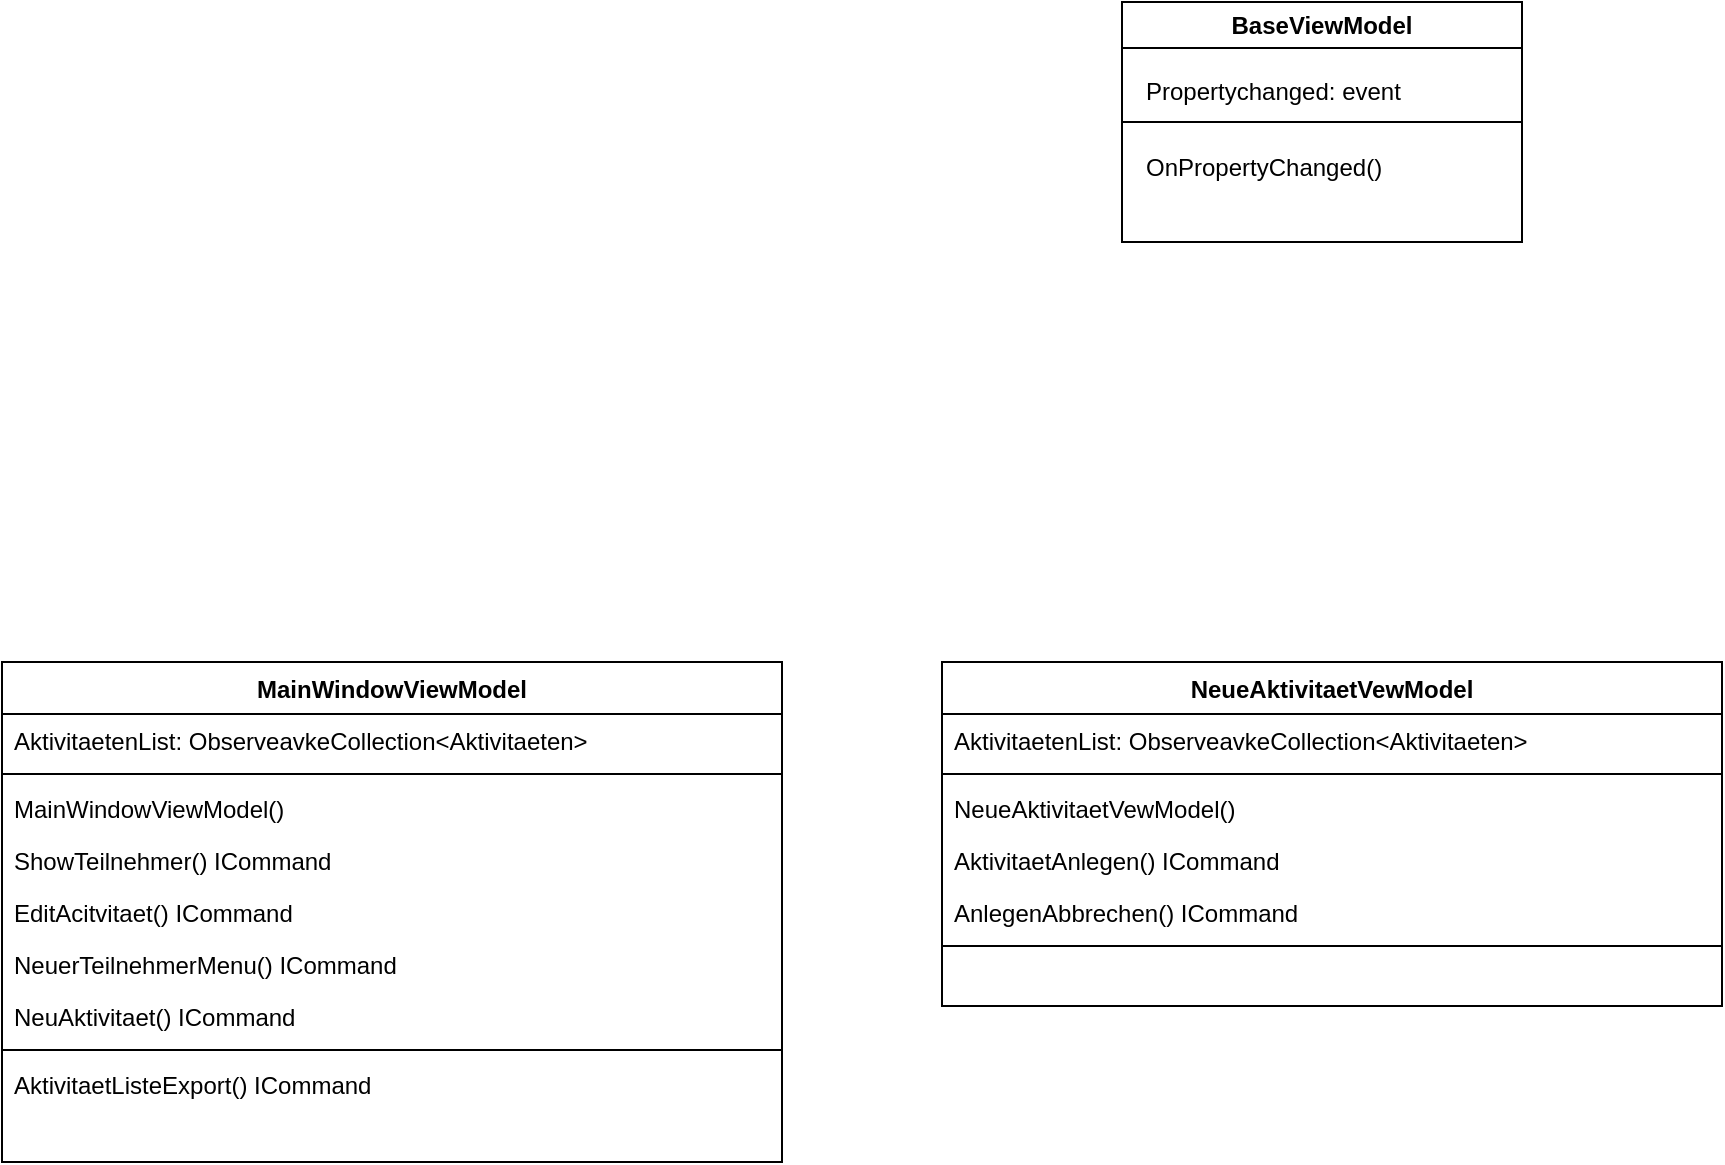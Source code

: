 <mxfile version="21.6.1" type="github">
  <diagram name="Page-1" id="RdVm4Sz-uKxTIq5BJe5c">
    <mxGraphModel dx="2074" dy="1153" grid="1" gridSize="10" guides="1" tooltips="1" connect="1" arrows="1" fold="1" page="1" pageScale="1" pageWidth="1654" pageHeight="1169" math="0" shadow="0">
      <root>
        <mxCell id="0" />
        <mxCell id="1" parent="0" />
        <mxCell id="Tb_Kh7ZDN0dCihc9eWvm-25" value="BaseViewModel" style="swimlane;whiteSpace=wrap;html=1;" vertex="1" parent="1">
          <mxGeometry x="630" y="40" width="200" height="120" as="geometry" />
        </mxCell>
        <mxCell id="Tb_Kh7ZDN0dCihc9eWvm-26" value="&lt;div align=&quot;left&quot;&gt;Propertychanged: event&lt;/div&gt;" style="text;html=1;align=left;verticalAlign=middle;resizable=0;points=[];autosize=1;strokeColor=none;fillColor=none;" vertex="1" parent="Tb_Kh7ZDN0dCihc9eWvm-25">
          <mxGeometry x="10" y="30" width="150" height="30" as="geometry" />
        </mxCell>
        <mxCell id="Tb_Kh7ZDN0dCihc9eWvm-27" value="" style="edgeStyle=none;orthogonalLoop=1;jettySize=auto;html=1;rounded=0;endArrow=none;endFill=0;" edge="1" parent="Tb_Kh7ZDN0dCihc9eWvm-25">
          <mxGeometry width="100" relative="1" as="geometry">
            <mxPoint y="60" as="sourcePoint" />
            <mxPoint x="200" y="60" as="targetPoint" />
            <Array as="points">
              <mxPoint x="100" y="60" />
            </Array>
          </mxGeometry>
        </mxCell>
        <mxCell id="Tb_Kh7ZDN0dCihc9eWvm-28" value="&lt;div align=&quot;left&quot;&gt;OnPropertyChanged()&lt;/div&gt;" style="text;html=1;align=left;verticalAlign=middle;resizable=0;points=[];autosize=1;strokeColor=none;fillColor=none;" vertex="1" parent="Tb_Kh7ZDN0dCihc9eWvm-25">
          <mxGeometry x="10" y="68" width="140" height="30" as="geometry" />
        </mxCell>
        <mxCell id="Tb_Kh7ZDN0dCihc9eWvm-29" value="NeueAktivitaetVewModel" style="swimlane;fontStyle=1;align=center;verticalAlign=top;childLayout=stackLayout;horizontal=1;startSize=26;horizontalStack=0;resizeParent=1;resizeParentMax=0;resizeLast=0;collapsible=1;marginBottom=0;whiteSpace=wrap;html=1;" vertex="1" parent="1">
          <mxGeometry x="540" y="370" width="390" height="172" as="geometry" />
        </mxCell>
        <mxCell id="Tb_Kh7ZDN0dCihc9eWvm-30" value="AktivitaetenList: ObserveavkeCollection&amp;lt;Aktivitaeten&amp;gt;" style="text;strokeColor=none;fillColor=none;align=left;verticalAlign=top;spacingLeft=4;spacingRight=4;overflow=hidden;rotatable=0;points=[[0,0.5],[1,0.5]];portConstraint=eastwest;whiteSpace=wrap;html=1;" vertex="1" parent="Tb_Kh7ZDN0dCihc9eWvm-29">
          <mxGeometry y="26" width="390" height="26" as="geometry" />
        </mxCell>
        <mxCell id="Tb_Kh7ZDN0dCihc9eWvm-31" value="" style="line;strokeWidth=1;fillColor=none;align=left;verticalAlign=middle;spacingTop=-1;spacingLeft=3;spacingRight=3;rotatable=0;labelPosition=right;points=[];portConstraint=eastwest;strokeColor=inherit;" vertex="1" parent="Tb_Kh7ZDN0dCihc9eWvm-29">
          <mxGeometry y="52" width="390" height="8" as="geometry" />
        </mxCell>
        <mxCell id="Tb_Kh7ZDN0dCihc9eWvm-32" value="NeueAktivitaetVewModel()" style="text;strokeColor=none;fillColor=none;align=left;verticalAlign=top;spacingLeft=4;spacingRight=4;overflow=hidden;rotatable=0;points=[[0,0.5],[1,0.5]];portConstraint=eastwest;whiteSpace=wrap;html=1;" vertex="1" parent="Tb_Kh7ZDN0dCihc9eWvm-29">
          <mxGeometry y="60" width="390" height="26" as="geometry" />
        </mxCell>
        <mxCell id="Tb_Kh7ZDN0dCihc9eWvm-38" value="AktivitaetAnlegen() ICommand" style="text;strokeColor=none;fillColor=none;align=left;verticalAlign=top;spacingLeft=4;spacingRight=4;overflow=hidden;rotatable=0;points=[[0,0.5],[1,0.5]];portConstraint=eastwest;whiteSpace=wrap;html=1;" vertex="1" parent="Tb_Kh7ZDN0dCihc9eWvm-29">
          <mxGeometry y="86" width="390" height="26" as="geometry" />
        </mxCell>
        <mxCell id="Tb_Kh7ZDN0dCihc9eWvm-37" value="AnlegenAbbrechen() ICommand" style="text;strokeColor=none;fillColor=none;align=left;verticalAlign=top;spacingLeft=4;spacingRight=4;overflow=hidden;rotatable=0;points=[[0,0.5],[1,0.5]];portConstraint=eastwest;whiteSpace=wrap;html=1;" vertex="1" parent="Tb_Kh7ZDN0dCihc9eWvm-29">
          <mxGeometry y="112" width="390" height="26" as="geometry" />
        </mxCell>
        <mxCell id="Tb_Kh7ZDN0dCihc9eWvm-41" value="" style="line;strokeWidth=1;fillColor=none;align=left;verticalAlign=middle;spacingTop=-1;spacingLeft=3;spacingRight=3;rotatable=0;labelPosition=right;points=[];portConstraint=eastwest;strokeColor=inherit;" vertex="1" parent="Tb_Kh7ZDN0dCihc9eWvm-29">
          <mxGeometry y="138" width="390" height="8" as="geometry" />
        </mxCell>
        <mxCell id="Tb_Kh7ZDN0dCihc9eWvm-39" style="text;strokeColor=none;fillColor=none;align=left;verticalAlign=top;spacingLeft=4;spacingRight=4;overflow=hidden;rotatable=0;points=[[0,0.5],[1,0.5]];portConstraint=eastwest;whiteSpace=wrap;html=1;" vertex="1" parent="Tb_Kh7ZDN0dCihc9eWvm-29">
          <mxGeometry y="146" width="390" height="26" as="geometry" />
        </mxCell>
        <mxCell id="Tb_Kh7ZDN0dCihc9eWvm-53" value="MainWindowViewModel" style="swimlane;fontStyle=1;align=center;verticalAlign=top;childLayout=stackLayout;horizontal=1;startSize=26;horizontalStack=0;resizeParent=1;resizeParentMax=0;resizeLast=0;collapsible=1;marginBottom=0;whiteSpace=wrap;html=1;" vertex="1" parent="1">
          <mxGeometry x="70" y="370" width="390" height="250" as="geometry" />
        </mxCell>
        <mxCell id="Tb_Kh7ZDN0dCihc9eWvm-54" value="AktivitaetenList: ObserveavkeCollection&amp;lt;Aktivitaeten&amp;gt;" style="text;strokeColor=none;fillColor=none;align=left;verticalAlign=top;spacingLeft=4;spacingRight=4;overflow=hidden;rotatable=0;points=[[0,0.5],[1,0.5]];portConstraint=eastwest;whiteSpace=wrap;html=1;" vertex="1" parent="Tb_Kh7ZDN0dCihc9eWvm-53">
          <mxGeometry y="26" width="390" height="26" as="geometry" />
        </mxCell>
        <mxCell id="Tb_Kh7ZDN0dCihc9eWvm-55" value="" style="line;strokeWidth=1;fillColor=none;align=left;verticalAlign=middle;spacingTop=-1;spacingLeft=3;spacingRight=3;rotatable=0;labelPosition=right;points=[];portConstraint=eastwest;strokeColor=inherit;" vertex="1" parent="Tb_Kh7ZDN0dCihc9eWvm-53">
          <mxGeometry y="52" width="390" height="8" as="geometry" />
        </mxCell>
        <mxCell id="Tb_Kh7ZDN0dCihc9eWvm-56" value="MainWindowViewModel()" style="text;strokeColor=none;fillColor=none;align=left;verticalAlign=top;spacingLeft=4;spacingRight=4;overflow=hidden;rotatable=0;points=[[0,0.5],[1,0.5]];portConstraint=eastwest;whiteSpace=wrap;html=1;" vertex="1" parent="Tb_Kh7ZDN0dCihc9eWvm-53">
          <mxGeometry y="60" width="390" height="26" as="geometry" />
        </mxCell>
        <mxCell id="Tb_Kh7ZDN0dCihc9eWvm-57" value="ShowTeilnehmer() ICommand" style="text;strokeColor=none;fillColor=none;align=left;verticalAlign=top;spacingLeft=4;spacingRight=4;overflow=hidden;rotatable=0;points=[[0,0.5],[1,0.5]];portConstraint=eastwest;whiteSpace=wrap;html=1;" vertex="1" parent="Tb_Kh7ZDN0dCihc9eWvm-53">
          <mxGeometry y="86" width="390" height="26" as="geometry" />
        </mxCell>
        <mxCell id="Tb_Kh7ZDN0dCihc9eWvm-58" value="EditAcitvitaet() ICommand" style="text;strokeColor=none;fillColor=none;align=left;verticalAlign=top;spacingLeft=4;spacingRight=4;overflow=hidden;rotatable=0;points=[[0,0.5],[1,0.5]];portConstraint=eastwest;whiteSpace=wrap;html=1;" vertex="1" parent="Tb_Kh7ZDN0dCihc9eWvm-53">
          <mxGeometry y="112" width="390" height="26" as="geometry" />
        </mxCell>
        <mxCell id="Tb_Kh7ZDN0dCihc9eWvm-59" value="NeuerTeilnehmerMenu() ICommand" style="text;strokeColor=none;fillColor=none;align=left;verticalAlign=top;spacingLeft=4;spacingRight=4;overflow=hidden;rotatable=0;points=[[0,0.5],[1,0.5]];portConstraint=eastwest;whiteSpace=wrap;html=1;" vertex="1" parent="Tb_Kh7ZDN0dCihc9eWvm-53">
          <mxGeometry y="138" width="390" height="26" as="geometry" />
        </mxCell>
        <mxCell id="Tb_Kh7ZDN0dCihc9eWvm-60" value="NeuAktivitaet() ICommand" style="text;strokeColor=none;fillColor=none;align=left;verticalAlign=top;spacingLeft=4;spacingRight=4;overflow=hidden;rotatable=0;points=[[0,0.5],[1,0.5]];portConstraint=eastwest;whiteSpace=wrap;html=1;" vertex="1" parent="Tb_Kh7ZDN0dCihc9eWvm-53">
          <mxGeometry y="164" width="390" height="26" as="geometry" />
        </mxCell>
        <mxCell id="Tb_Kh7ZDN0dCihc9eWvm-61" value="" style="line;strokeWidth=1;fillColor=none;align=left;verticalAlign=middle;spacingTop=-1;spacingLeft=3;spacingRight=3;rotatable=0;labelPosition=right;points=[];portConstraint=eastwest;strokeColor=inherit;" vertex="1" parent="Tb_Kh7ZDN0dCihc9eWvm-53">
          <mxGeometry y="190" width="390" height="8" as="geometry" />
        </mxCell>
        <mxCell id="Tb_Kh7ZDN0dCihc9eWvm-62" value="AktivitaetListeExport() ICommand" style="text;strokeColor=none;fillColor=none;align=left;verticalAlign=top;spacingLeft=4;spacingRight=4;overflow=hidden;rotatable=0;points=[[0,0.5],[1,0.5]];portConstraint=eastwest;whiteSpace=wrap;html=1;" vertex="1" parent="Tb_Kh7ZDN0dCihc9eWvm-53">
          <mxGeometry y="198" width="390" height="26" as="geometry" />
        </mxCell>
        <mxCell id="Tb_Kh7ZDN0dCihc9eWvm-63" style="text;strokeColor=none;fillColor=none;align=left;verticalAlign=top;spacingLeft=4;spacingRight=4;overflow=hidden;rotatable=0;points=[[0,0.5],[1,0.5]];portConstraint=eastwest;whiteSpace=wrap;html=1;" vertex="1" parent="Tb_Kh7ZDN0dCihc9eWvm-53">
          <mxGeometry y="224" width="390" height="26" as="geometry" />
        </mxCell>
      </root>
    </mxGraphModel>
  </diagram>
</mxfile>
